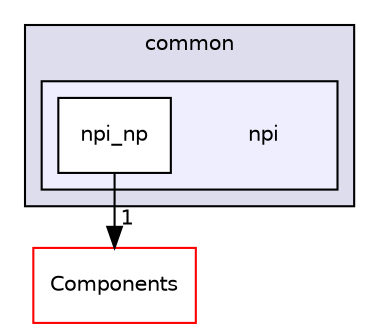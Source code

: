 digraph "C:/Work.git/ble/BLE-CC254x-1.4.0/Projects/ble/common/npi" {
  compound=true
  node [ fontsize="10", fontname="Helvetica"];
  edge [ labelfontsize="10", labelfontname="Helvetica"];
  subgraph clusterdir_75d9d4b6f44aa532429bfdb05dd9374d {
    graph [ bgcolor="#ddddee", pencolor="black", label="common" fontname="Helvetica", fontsize="10", URL="dir_75d9d4b6f44aa532429bfdb05dd9374d.html"]
  subgraph clusterdir_52c83aed487dfb22f6f2abd1ebdba7f6 {
    graph [ bgcolor="#eeeeff", pencolor="black", label="" URL="dir_52c83aed487dfb22f6f2abd1ebdba7f6.html"];
    dir_52c83aed487dfb22f6f2abd1ebdba7f6 [shape=plaintext label="npi"];
    dir_da37032b3a38ad7845556c91a94cb912 [shape=box label="npi_np" color="black" fillcolor="white" style="filled" URL="dir_da37032b3a38ad7845556c91a94cb912.html"];
  }
  }
  dir_7a2b63247ca617f0e1ef727740be8a23 [shape=box label="Components" fillcolor="white" style="filled" color="red" URL="dir_7a2b63247ca617f0e1ef727740be8a23.html"];
  dir_da37032b3a38ad7845556c91a94cb912->dir_7a2b63247ca617f0e1ef727740be8a23 [headlabel="1", labeldistance=1.5 headhref="dir_000052_000001.html"];
}
